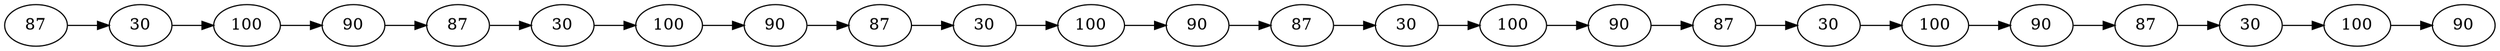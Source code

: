 digraph cola {
rankdir=LR;
n0 [label="87"];
n1 [label="30"];
n0 -> n1;
n2 [label="100"];
n1 -> n2;
n3 [label="90"];
n2 -> n3;
n4 [label="87"];
n3 -> n4;
n5 [label="30"];
n4 -> n5;
n6 [label="100"];
n5 -> n6;
n7 [label="90"];
n6 -> n7;
n8 [label="87"];
n7 -> n8;
n9 [label="30"];
n8 -> n9;
n10 [label="100"];
n9 -> n10;
n11 [label="90"];
n10 -> n11;
n12 [label="87"];
n11 -> n12;
n13 [label="30"];
n12 -> n13;
n14 [label="100"];
n13 -> n14;
n15 [label="90"];
n14 -> n15;
n16 [label="87"];
n15 -> n16;
n17 [label="30"];
n16 -> n17;
n18 [label="100"];
n17 -> n18;
n19 [label="90"];
n18 -> n19;
n20 [label="87"];
n19 -> n20;
n21 [label="30"];
n20 -> n21;
n22 [label="100"];
n21 -> n22;
n23 [label="90"];
n22 -> n23;
}